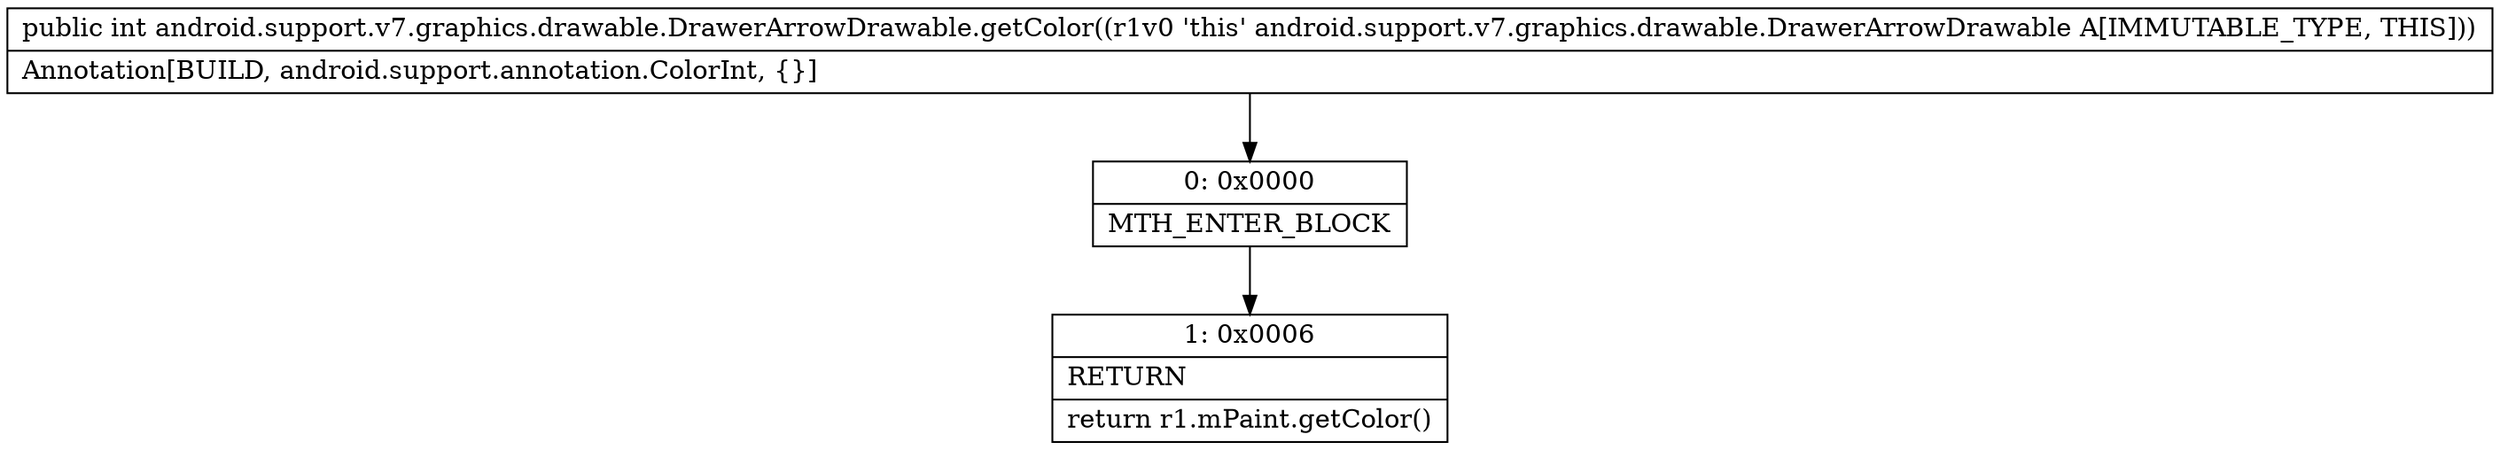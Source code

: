 digraph "CFG forandroid.support.v7.graphics.drawable.DrawerArrowDrawable.getColor()I" {
Node_0 [shape=record,label="{0\:\ 0x0000|MTH_ENTER_BLOCK\l}"];
Node_1 [shape=record,label="{1\:\ 0x0006|RETURN\l|return r1.mPaint.getColor()\l}"];
MethodNode[shape=record,label="{public int android.support.v7.graphics.drawable.DrawerArrowDrawable.getColor((r1v0 'this' android.support.v7.graphics.drawable.DrawerArrowDrawable A[IMMUTABLE_TYPE, THIS]))  | Annotation[BUILD, android.support.annotation.ColorInt, \{\}]\l}"];
MethodNode -> Node_0;
Node_0 -> Node_1;
}

